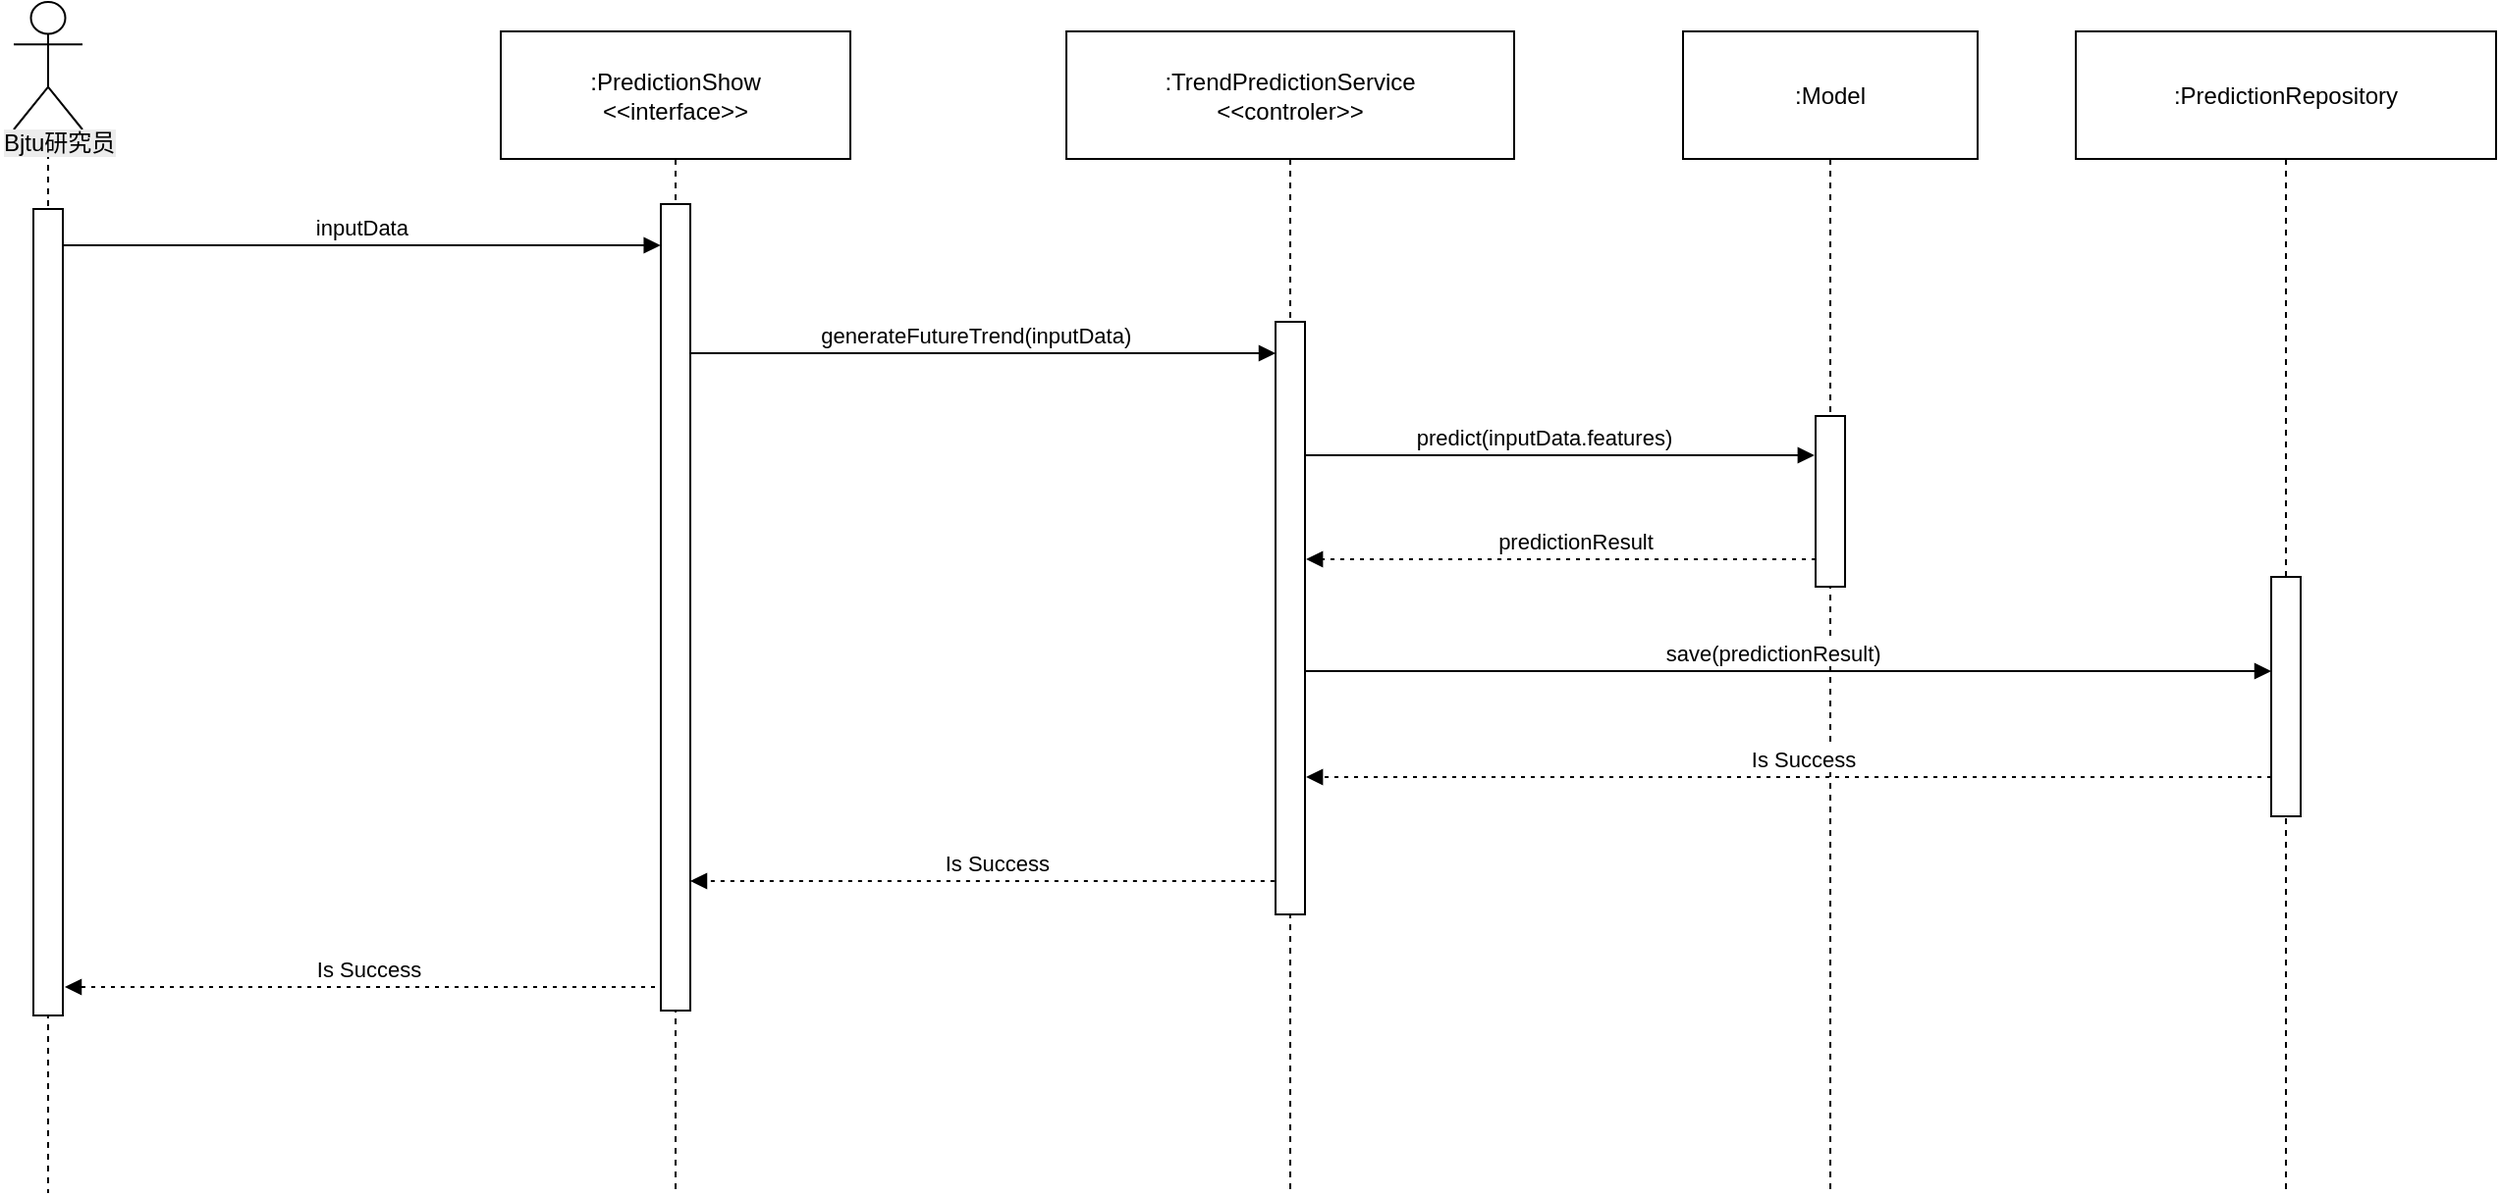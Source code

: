 <mxfile version="27.2.0">
  <diagram name="Page-1" id="2YBvvXClWsGukQMizWep">
    <mxGraphModel dx="1894" dy="1120" grid="0" gridSize="10" guides="1" tooltips="1" connect="1" arrows="1" fold="1" page="1" pageScale="1" pageWidth="850" pageHeight="1100" math="0" shadow="0">
      <root>
        <mxCell id="0" />
        <mxCell id="1" parent="0" />
        <mxCell id="56P26fbxcDDPq3GMkX5a-1" value="" style="shape=umlLifeline;perimeter=lifelinePerimeter;whiteSpace=wrap;container=1;dropTarget=0;collapsible=0;recursiveResize=0;outlineConnect=0;portConstraint=eastwest;newEdgeStyle={&quot;edgeStyle&quot;:&quot;elbowEdgeStyle&quot;,&quot;elbow&quot;:&quot;vertical&quot;,&quot;curved&quot;:0,&quot;rounded&quot;:0};participant=umlActor;verticalAlign=bottom;labelPosition=center;verticalLabelPosition=top;align=center;size=65;" vertex="1" parent="1">
          <mxGeometry x="60" y="95" width="35" height="607" as="geometry" />
        </mxCell>
        <mxCell id="56P26fbxcDDPq3GMkX5a-2" value=":PredictionShow&#xa;&lt;&lt;interface&gt;&gt;" style="shape=umlLifeline;perimeter=lifelinePerimeter;whiteSpace=wrap;container=1;dropTarget=0;collapsible=0;recursiveResize=0;outlineConnect=0;portConstraint=eastwest;newEdgeStyle={&quot;edgeStyle&quot;:&quot;elbowEdgeStyle&quot;,&quot;elbow&quot;:&quot;vertical&quot;,&quot;curved&quot;:0,&quot;rounded&quot;:0};size=65;" vertex="1" parent="1">
          <mxGeometry x="308" y="110" width="178" height="592" as="geometry" />
        </mxCell>
        <mxCell id="56P26fbxcDDPq3GMkX5a-3" value=":TrendPredictionService&#xa;&lt;&lt;controler&gt;&gt;" style="shape=umlLifeline;perimeter=lifelinePerimeter;whiteSpace=wrap;container=1;dropTarget=0;collapsible=0;recursiveResize=0;outlineConnect=0;portConstraint=eastwest;newEdgeStyle={&quot;edgeStyle&quot;:&quot;elbowEdgeStyle&quot;,&quot;elbow&quot;:&quot;vertical&quot;,&quot;curved&quot;:0,&quot;rounded&quot;:0};size=65;" vertex="1" parent="1">
          <mxGeometry x="596" y="110" width="228" height="592" as="geometry" />
        </mxCell>
        <mxCell id="56P26fbxcDDPq3GMkX5a-4" value=":Model" style="shape=umlLifeline;perimeter=lifelinePerimeter;whiteSpace=wrap;container=1;dropTarget=0;collapsible=0;recursiveResize=0;outlineConnect=0;portConstraint=eastwest;newEdgeStyle={&quot;edgeStyle&quot;:&quot;elbowEdgeStyle&quot;,&quot;elbow&quot;:&quot;vertical&quot;,&quot;curved&quot;:0,&quot;rounded&quot;:0};size=65;" vertex="1" parent="1">
          <mxGeometry x="910" y="110" width="150" height="592" as="geometry" />
        </mxCell>
        <mxCell id="56P26fbxcDDPq3GMkX5a-5" value=":PredictionRepository" style="shape=umlLifeline;perimeter=lifelinePerimeter;whiteSpace=wrap;container=1;dropTarget=0;collapsible=0;recursiveResize=0;outlineConnect=0;portConstraint=eastwest;newEdgeStyle={&quot;edgeStyle&quot;:&quot;elbowEdgeStyle&quot;,&quot;elbow&quot;:&quot;vertical&quot;,&quot;curved&quot;:0,&quot;rounded&quot;:0};size=65;" vertex="1" parent="1">
          <mxGeometry x="1110" y="110" width="214" height="592" as="geometry" />
        </mxCell>
        <mxCell id="56P26fbxcDDPq3GMkX5a-6" value="inputData" style="verticalAlign=bottom;edgeStyle=elbowEdgeStyle;elbow=vertical;curved=0;rounded=0;endArrow=block;exitX=1.03;exitY=0.045;exitDx=0;exitDy=0;exitPerimeter=0;entryX=-0.011;entryY=0.052;entryDx=0;entryDy=0;entryPerimeter=0;" edge="1" parent="1" source="56P26fbxcDDPq3GMkX5a-14" target="56P26fbxcDDPq3GMkX5a-15">
          <mxGeometry relative="1" as="geometry">
            <Array as="points">
              <mxPoint x="275" y="219" />
            </Array>
          </mxGeometry>
        </mxCell>
        <mxCell id="56P26fbxcDDPq3GMkX5a-7" value="generateFutureTrend(inputData)" style="verticalAlign=bottom;edgeStyle=elbowEdgeStyle;elbow=vertical;curved=0;rounded=0;endArrow=block;exitX=1.078;exitY=0.185;exitDx=0;exitDy=0;exitPerimeter=0;" edge="1" parent="1">
          <mxGeometry relative="1" as="geometry">
            <Array as="points">
              <mxPoint x="555" y="274" />
            </Array>
            <mxPoint x="398.67" y="275.035" as="sourcePoint" />
            <mxPoint x="702.5" y="274" as="targetPoint" />
          </mxGeometry>
        </mxCell>
        <mxCell id="56P26fbxcDDPq3GMkX5a-8" value="predict(inputData.features)" style="verticalAlign=bottom;edgeStyle=elbowEdgeStyle;elbow=horizontal;curved=0;rounded=0;endArrow=block;" edge="1" parent="1">
          <mxGeometry relative="1" as="geometry">
            <Array as="points">
              <mxPoint x="848.43" y="326" />
            </Array>
            <mxPoint x="702.504" y="326" as="sourcePoint" />
            <mxPoint x="976.93" y="326" as="targetPoint" />
          </mxGeometry>
        </mxCell>
        <mxCell id="56P26fbxcDDPq3GMkX5a-9" value="predictionResult" style="verticalAlign=bottom;edgeStyle=elbowEdgeStyle;elbow=vertical;curved=0;rounded=0;dashed=1;dashPattern=2 3;endArrow=block;" edge="1" parent="1">
          <mxGeometry relative="1" as="geometry">
            <Array as="points">
              <mxPoint x="867" y="379" />
            </Array>
            <mxPoint x="992.5" y="379" as="sourcePoint" />
            <mxPoint x="718.074" y="379" as="targetPoint" />
          </mxGeometry>
        </mxCell>
        <mxCell id="56P26fbxcDDPq3GMkX5a-10" value="save(predictionResult)" style="verticalAlign=bottom;edgeStyle=elbowEdgeStyle;elbow=vertical;curved=0;rounded=0;endArrow=block;" edge="1" parent="1">
          <mxGeometry relative="1" as="geometry">
            <Array as="points">
              <mxPoint x="965" y="436" />
            </Array>
            <mxPoint x="703.074" y="436" as="sourcePoint" />
            <mxPoint x="1209.5" y="436" as="targetPoint" />
          </mxGeometry>
        </mxCell>
        <mxCell id="56P26fbxcDDPq3GMkX5a-11" value="Is Success" style="verticalAlign=bottom;edgeStyle=elbowEdgeStyle;elbow=vertical;curved=0;rounded=0;dashed=1;dashPattern=2 3;endArrow=block;" edge="1" parent="1">
          <mxGeometry relative="1" as="geometry">
            <Array as="points">
              <mxPoint x="983" y="490" />
            </Array>
            <mxPoint x="1224.5" y="490" as="sourcePoint" />
            <mxPoint x="718.074" y="490" as="targetPoint" />
          </mxGeometry>
        </mxCell>
        <mxCell id="56P26fbxcDDPq3GMkX5a-12" value="Is Success" style="verticalAlign=bottom;edgeStyle=elbowEdgeStyle;elbow=vertical;curved=0;rounded=0;dashed=1;dashPattern=2 3;endArrow=block;" edge="1" parent="1">
          <mxGeometry relative="1" as="geometry">
            <Array as="points">
              <mxPoint x="572.43" y="543" />
            </Array>
            <mxPoint x="716.93" y="543" as="sourcePoint" />
            <mxPoint x="404.504" y="543" as="targetPoint" />
          </mxGeometry>
        </mxCell>
        <mxCell id="56P26fbxcDDPq3GMkX5a-14" value="" style="rounded=0;whiteSpace=wrap;html=1;" vertex="1" parent="1">
          <mxGeometry x="70" y="200.5" width="15" height="411" as="geometry" />
        </mxCell>
        <mxCell id="56P26fbxcDDPq3GMkX5a-13" value="Is Success" style="verticalAlign=bottom;edgeStyle=elbowEdgeStyle;elbow=vertical;curved=0;rounded=0;dashed=1;dashPattern=2 3;endArrow=block;" edge="1" parent="1" source="56P26fbxcDDPq3GMkX5a-2">
          <mxGeometry relative="1" as="geometry">
            <Array as="points">
              <mxPoint x="278" y="597" />
            </Array>
            <mxPoint x="86" y="597" as="targetPoint" />
          </mxGeometry>
        </mxCell>
        <mxCell id="56P26fbxcDDPq3GMkX5a-15" value="" style="rounded=0;whiteSpace=wrap;html=1;" vertex="1" parent="1">
          <mxGeometry x="389.5" y="198" width="15" height="411" as="geometry" />
        </mxCell>
        <mxCell id="56P26fbxcDDPq3GMkX5a-16" value="" style="rounded=0;whiteSpace=wrap;html=1;" vertex="1" parent="1">
          <mxGeometry x="702.5" y="258" width="15" height="302" as="geometry" />
        </mxCell>
        <mxCell id="56P26fbxcDDPq3GMkX5a-17" value="" style="rounded=0;whiteSpace=wrap;html=1;" vertex="1" parent="1">
          <mxGeometry x="1209.5" y="388" width="15" height="122" as="geometry" />
        </mxCell>
        <mxCell id="56P26fbxcDDPq3GMkX5a-18" value="" style="rounded=0;whiteSpace=wrap;html=1;" vertex="1" parent="1">
          <mxGeometry x="977.5" y="306" width="15" height="87" as="geometry" />
        </mxCell>
        <mxCell id="56P26fbxcDDPq3GMkX5a-19" value="&lt;span style=&quot;color: rgb(0, 0, 0); font-family: Helvetica; font-size: 12px; font-style: normal; font-variant-ligatures: normal; font-variant-caps: normal; font-weight: 400; letter-spacing: normal; orphans: 2; text-align: center; text-indent: 0px; text-transform: none; widows: 2; word-spacing: 0px; -webkit-text-stroke-width: 0px; white-space: normal; background-color: rgb(236, 236, 236); text-decoration-thickness: initial; text-decoration-style: initial; text-decoration-color: initial; display: inline !important; float: none;&quot;&gt;Bjtu研究员&lt;/span&gt;" style="text;whiteSpace=wrap;html=1;" vertex="1" parent="1">
          <mxGeometry x="53.001" y="153.003" width="85" height="36" as="geometry" />
        </mxCell>
      </root>
    </mxGraphModel>
  </diagram>
</mxfile>
